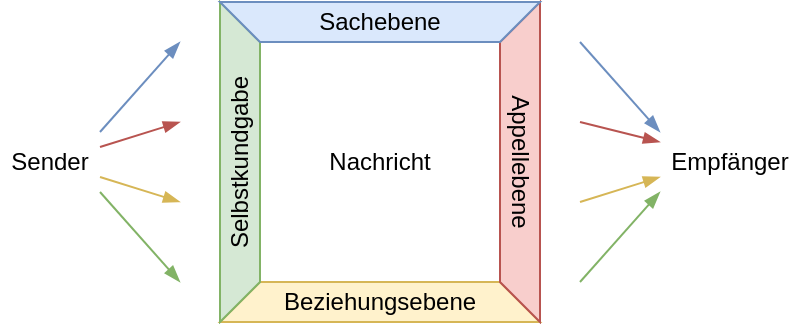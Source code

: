 <mxfile version="24.5.3" type="device">
  <diagram name="Seite-1" id="tQ0ftKxHk6KphrgHs4fO">
    <mxGraphModel dx="1430" dy="858" grid="1" gridSize="10" guides="1" tooltips="1" connect="1" arrows="1" fold="1" page="1" pageScale="1" pageWidth="827" pageHeight="1169" math="0" shadow="0">
      <root>
        <mxCell id="0" />
        <mxCell id="1" parent="0" />
        <mxCell id="nO603GM5clAHthOOzISG-5" value="" style="endArrow=blockThin;startArrow=none;html=1;rounded=0;startFill=0;endFill=1;exitX=1;exitY=0;exitDx=0;exitDy=0;fillColor=#dae8fc;strokeColor=#6c8ebf;" parent="1" source="WxyFIOTcboJ3awtWdt5L-8" edge="1">
          <mxGeometry width="50" height="50" relative="1" as="geometry">
            <mxPoint x="300" y="530" as="sourcePoint" />
            <mxPoint x="300" y="500" as="targetPoint" />
          </mxGeometry>
        </mxCell>
        <mxCell id="WxyFIOTcboJ3awtWdt5L-1" value="Beziehungsebene" style="shape=trapezoid;perimeter=trapezoidPerimeter;whiteSpace=wrap;html=1;fixedSize=1;fillColor=#fff2cc;strokeColor=#d6b656;" vertex="1" parent="1">
          <mxGeometry x="320" y="620" width="160" height="20" as="geometry" />
        </mxCell>
        <mxCell id="WxyFIOTcboJ3awtWdt5L-2" value="Selbstkundgabe" style="shape=trapezoid;perimeter=trapezoidPerimeter;whiteSpace=wrap;html=1;fixedSize=1;rotation=-90;flipH=1;direction=west;fillColor=#d5e8d4;strokeColor=#82b366;" vertex="1" parent="1">
          <mxGeometry x="250" y="550" width="160" height="20" as="geometry" />
        </mxCell>
        <mxCell id="WxyFIOTcboJ3awtWdt5L-3" value="Appellebene" style="shape=trapezoid;perimeter=trapezoidPerimeter;whiteSpace=wrap;html=1;fixedSize=1;rotation=90;direction=west;fillColor=#f8cecc;strokeColor=#b85450;" vertex="1" parent="1">
          <mxGeometry x="390" y="550" width="160" height="20" as="geometry" />
        </mxCell>
        <mxCell id="WxyFIOTcboJ3awtWdt5L-4" value="Sachebene" style="shape=trapezoid;perimeter=trapezoidPerimeter;whiteSpace=wrap;html=1;fixedSize=1;rotation=0;flipV=1;fillColor=#dae8fc;strokeColor=#6c8ebf;" vertex="1" parent="1">
          <mxGeometry x="320" y="480" width="160" height="20" as="geometry" />
        </mxCell>
        <mxCell id="WxyFIOTcboJ3awtWdt5L-5" value="Nachricht" style="text;html=1;align=center;verticalAlign=middle;whiteSpace=wrap;rounded=0;" vertex="1" parent="1">
          <mxGeometry x="370" y="545" width="60" height="30" as="geometry" />
        </mxCell>
        <mxCell id="WxyFIOTcboJ3awtWdt5L-7" value="Empfänger" style="text;html=1;align=center;verticalAlign=middle;whiteSpace=wrap;rounded=0;" vertex="1" parent="1">
          <mxGeometry x="540" y="545" width="70" height="30" as="geometry" />
        </mxCell>
        <mxCell id="WxyFIOTcboJ3awtWdt5L-8" value="Sender" style="text;html=1;align=center;verticalAlign=middle;whiteSpace=wrap;rounded=0;" vertex="1" parent="1">
          <mxGeometry x="210" y="545" width="50" height="30" as="geometry" />
        </mxCell>
        <mxCell id="WxyFIOTcboJ3awtWdt5L-9" value="" style="endArrow=blockThin;startArrow=none;html=1;rounded=0;startFill=0;endFill=1;exitX=1;exitY=0.25;exitDx=0;exitDy=0;fillColor=#f8cecc;strokeColor=#b85450;" edge="1" parent="1" source="WxyFIOTcboJ3awtWdt5L-8">
          <mxGeometry width="50" height="50" relative="1" as="geometry">
            <mxPoint x="270" y="570" as="sourcePoint" />
            <mxPoint x="300" y="540" as="targetPoint" />
          </mxGeometry>
        </mxCell>
        <mxCell id="WxyFIOTcboJ3awtWdt5L-10" value="" style="endArrow=blockThin;startArrow=none;html=1;rounded=0;startFill=0;endFill=1;fillColor=#fff2cc;strokeColor=#d6b656;exitX=1;exitY=0.75;exitDx=0;exitDy=0;" edge="1" parent="1" source="WxyFIOTcboJ3awtWdt5L-8">
          <mxGeometry width="50" height="50" relative="1" as="geometry">
            <mxPoint x="260" y="560" as="sourcePoint" />
            <mxPoint x="300" y="580" as="targetPoint" />
          </mxGeometry>
        </mxCell>
        <mxCell id="WxyFIOTcboJ3awtWdt5L-11" value="" style="endArrow=blockThin;startArrow=none;html=1;rounded=0;startFill=0;endFill=1;fillColor=#d5e8d4;strokeColor=#82b366;exitX=1;exitY=1;exitDx=0;exitDy=0;" edge="1" parent="1" source="WxyFIOTcboJ3awtWdt5L-8">
          <mxGeometry width="50" height="50" relative="1" as="geometry">
            <mxPoint x="260" y="560" as="sourcePoint" />
            <mxPoint x="300" y="620" as="targetPoint" />
          </mxGeometry>
        </mxCell>
        <mxCell id="WxyFIOTcboJ3awtWdt5L-12" value="" style="endArrow=blockThin;startArrow=none;html=1;rounded=0;startFill=0;endFill=1;fillColor=#dae8fc;strokeColor=#6c8ebf;entryX=0;entryY=0;entryDx=0;entryDy=0;" edge="1" parent="1" target="WxyFIOTcboJ3awtWdt5L-7">
          <mxGeometry width="50" height="50" relative="1" as="geometry">
            <mxPoint x="500" y="500" as="sourcePoint" />
            <mxPoint x="600" y="380" as="targetPoint" />
          </mxGeometry>
        </mxCell>
        <mxCell id="WxyFIOTcboJ3awtWdt5L-13" value="" style="endArrow=blockThin;startArrow=none;html=1;rounded=0;startFill=0;endFill=1;fillColor=#f8cecc;strokeColor=#b85450;entryX=0;entryY=0.167;entryDx=0;entryDy=0;entryPerimeter=0;" edge="1" parent="1" target="WxyFIOTcboJ3awtWdt5L-7">
          <mxGeometry width="50" height="50" relative="1" as="geometry">
            <mxPoint x="500" y="540" as="sourcePoint" />
            <mxPoint x="530" y="510" as="targetPoint" />
          </mxGeometry>
        </mxCell>
        <mxCell id="WxyFIOTcboJ3awtWdt5L-14" value="" style="endArrow=blockThin;startArrow=none;html=1;rounded=0;startFill=0;endFill=1;fillColor=#fff2cc;strokeColor=#d6b656;entryX=0;entryY=0.75;entryDx=0;entryDy=0;" edge="1" parent="1" target="WxyFIOTcboJ3awtWdt5L-7">
          <mxGeometry width="50" height="50" relative="1" as="geometry">
            <mxPoint x="500" y="580" as="sourcePoint" />
            <mxPoint x="550" y="630" as="targetPoint" />
          </mxGeometry>
        </mxCell>
        <mxCell id="WxyFIOTcboJ3awtWdt5L-15" value="" style="endArrow=blockThin;startArrow=none;html=1;rounded=0;startFill=0;endFill=1;fillColor=#d5e8d4;strokeColor=#82b366;entryX=0;entryY=1;entryDx=0;entryDy=0;" edge="1" parent="1" target="WxyFIOTcboJ3awtWdt5L-7">
          <mxGeometry width="50" height="50" relative="1" as="geometry">
            <mxPoint x="500" y="620" as="sourcePoint" />
            <mxPoint x="550" y="680" as="targetPoint" />
          </mxGeometry>
        </mxCell>
      </root>
    </mxGraphModel>
  </diagram>
</mxfile>
